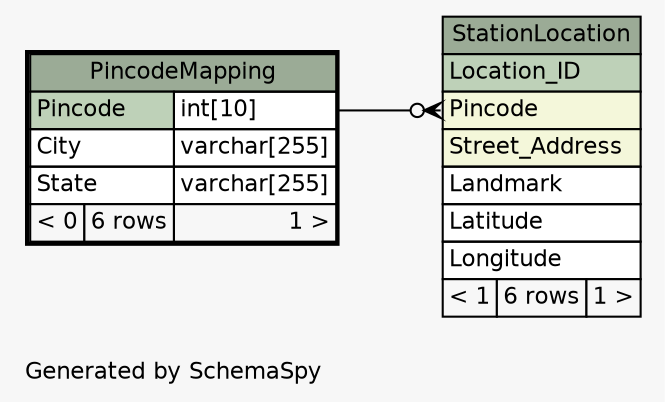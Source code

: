 // dot 12.1.0 on Linux 6.13.8-200.fc41.x86_64
// SchemaSpy rev 590
digraph "oneDegreeRelationshipsDiagram" {
  graph [
    rankdir="RL"
    bgcolor="#f7f7f7"
    label="\nGenerated by SchemaSpy"
    labeljust="l"
    nodesep="0.18"
    ranksep="0.46"
    fontname="Helvetica"
    fontsize="11"
  ];
  node [
    fontname="Helvetica"
    fontsize="11"
    shape="plaintext"
  ];
  edge [
    arrowsize="0.8"
  ];
  "StationLocation":"Pincode":w -> "PincodeMapping":"Pincode.type":e [arrowhead=none dir=back arrowtail=crowodot];
  "PincodeMapping" [
    label=<
    <TABLE BORDER="2" CELLBORDER="1" CELLSPACING="0" BGCOLOR="#ffffff">
      <TR><TD COLSPAN="3" BGCOLOR="#9bab96" ALIGN="CENTER">PincodeMapping</TD></TR>
      <TR><TD PORT="Pincode" COLSPAN="2" BGCOLOR="#bed1b8" ALIGN="LEFT">Pincode</TD><TD PORT="Pincode.type" ALIGN="LEFT">int[10]</TD></TR>
      <TR><TD PORT="City" COLSPAN="2" ALIGN="LEFT">City</TD><TD PORT="City.type" ALIGN="LEFT">varchar[255]</TD></TR>
      <TR><TD PORT="State" COLSPAN="2" ALIGN="LEFT">State</TD><TD PORT="State.type" ALIGN="LEFT">varchar[255]</TD></TR>
      <TR><TD ALIGN="LEFT" BGCOLOR="#f7f7f7">&lt; 0</TD><TD ALIGN="RIGHT" BGCOLOR="#f7f7f7">6 rows</TD><TD ALIGN="RIGHT" BGCOLOR="#f7f7f7">1 &gt;</TD></TR>
    </TABLE>>
    URL="PincodeMapping.html"
    tooltip="PincodeMapping"
  ];
  "StationLocation" [
    label=<
    <TABLE BORDER="0" CELLBORDER="1" CELLSPACING="0" BGCOLOR="#ffffff">
      <TR><TD COLSPAN="3" BGCOLOR="#9bab96" ALIGN="CENTER">StationLocation</TD></TR>
      <TR><TD PORT="Location_ID" COLSPAN="3" BGCOLOR="#bed1b8" ALIGN="LEFT">Location_ID</TD></TR>
      <TR><TD PORT="Pincode" COLSPAN="3" BGCOLOR="#f4f7da" ALIGN="LEFT">Pincode</TD></TR>
      <TR><TD PORT="Street_Address" COLSPAN="3" BGCOLOR="#f4f7da" ALIGN="LEFT">Street_Address</TD></TR>
      <TR><TD PORT="Landmark" COLSPAN="3" ALIGN="LEFT">Landmark</TD></TR>
      <TR><TD PORT="Latitude" COLSPAN="3" ALIGN="LEFT">Latitude</TD></TR>
      <TR><TD PORT="Longitude" COLSPAN="3" ALIGN="LEFT">Longitude</TD></TR>
      <TR><TD ALIGN="LEFT" BGCOLOR="#f7f7f7">&lt; 1</TD><TD ALIGN="RIGHT" BGCOLOR="#f7f7f7">6 rows</TD><TD ALIGN="RIGHT" BGCOLOR="#f7f7f7">1 &gt;</TD></TR>
    </TABLE>>
    URL="StationLocation.html"
    tooltip="StationLocation"
  ];
}
